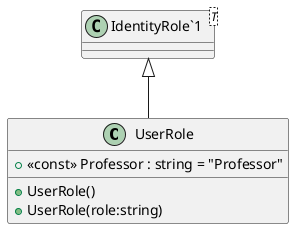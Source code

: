 @startuml
class UserRole {
    + UserRole()
    + UserRole(role:string)
    + <<const>> Professor : string = "Professor"
}
class "IdentityRole`1"<T> {
}
"IdentityRole`1" <|-- UserRole
@enduml

